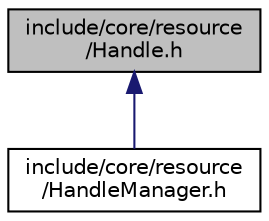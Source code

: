 digraph "include/core/resource/Handle.h"
{
 // LATEX_PDF_SIZE
  edge [fontname="Helvetica",fontsize="10",labelfontname="Helvetica",labelfontsize="10"];
  node [fontname="Helvetica",fontsize="10",shape=record];
  Node1 [label="include/core/resource\l/Handle.h",height=0.2,width=0.4,color="black", fillcolor="grey75", style="filled", fontcolor="black",tooltip=" "];
  Node1 -> Node2 [dir="back",color="midnightblue",fontsize="10",style="solid"];
  Node2 [label="include/core/resource\l/HandleManager.h",height=0.2,width=0.4,color="black", fillcolor="white", style="filled",URL="$_handle_manager_8h.html",tooltip=" "];
}
